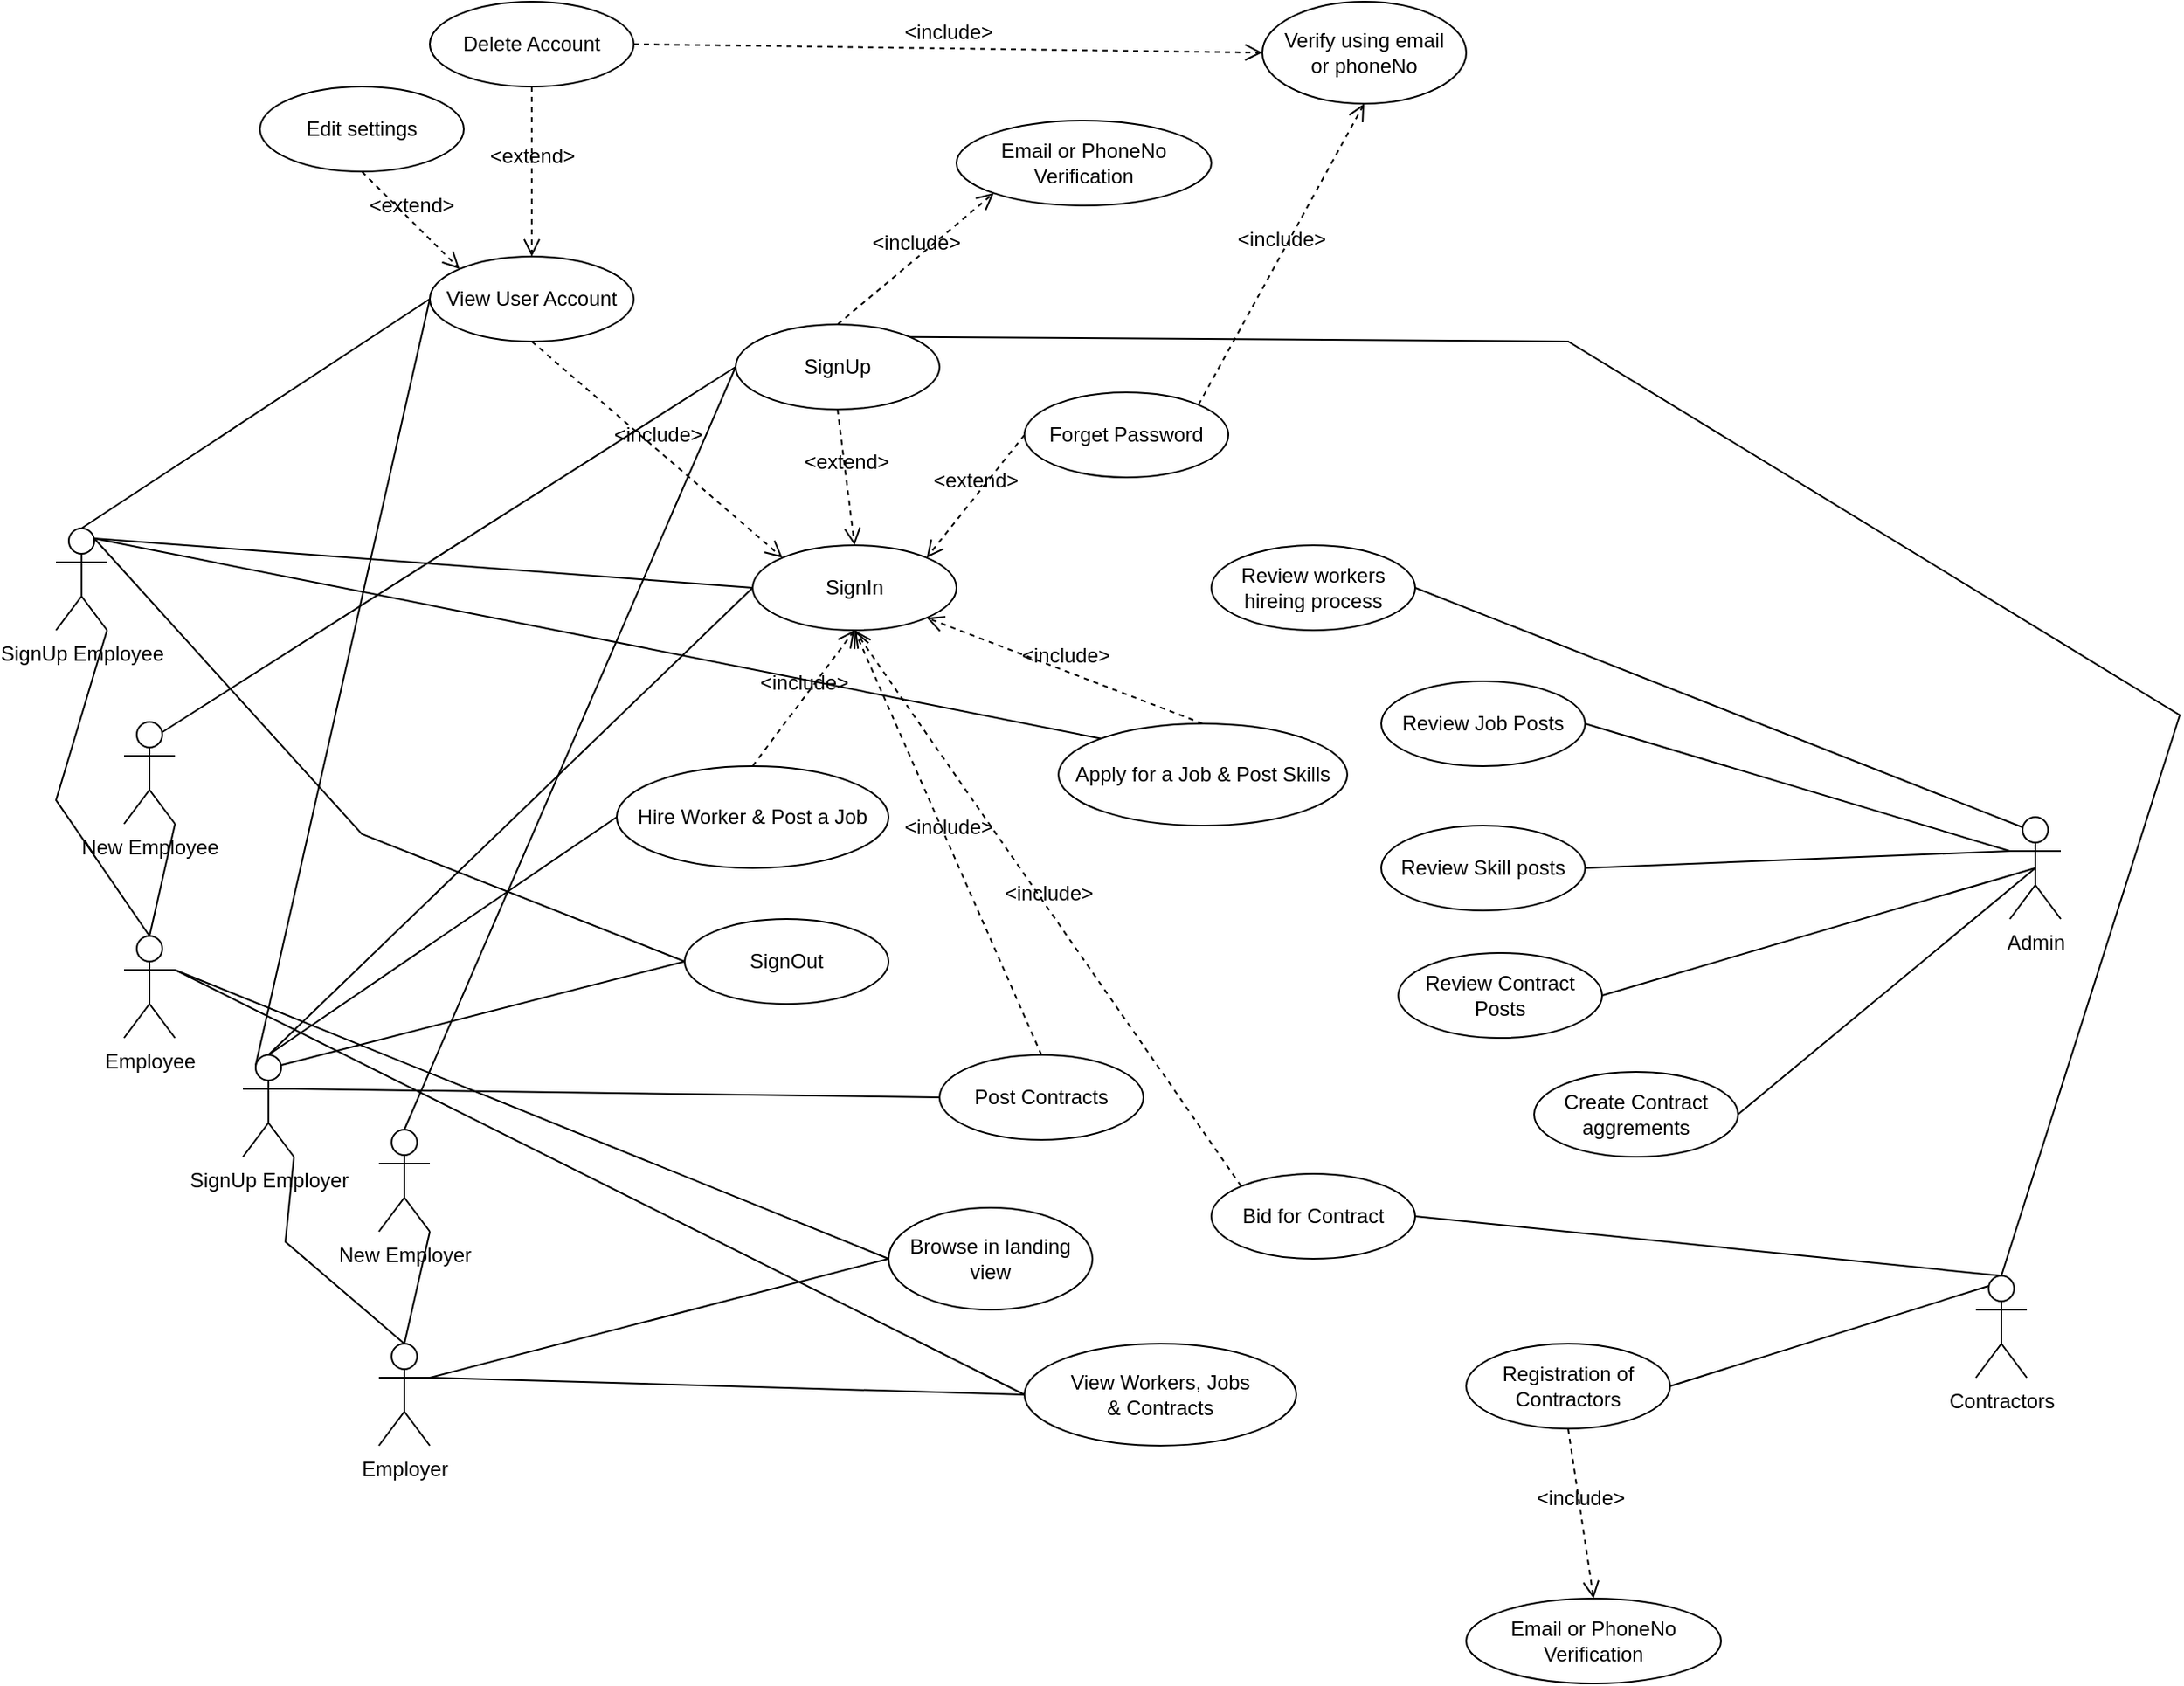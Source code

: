 <mxfile version="23.0.2" type="device">
  <diagram name="Page-1" id="lZiyIU9wpoT2Q6qtcVW_">
    <mxGraphModel dx="3218" dy="2090" grid="1" gridSize="10" guides="1" tooltips="1" connect="1" arrows="1" fold="1" page="1" pageScale="1" pageWidth="1169" pageHeight="827" math="0" shadow="0">
      <root>
        <mxCell id="0" />
        <mxCell id="1" parent="0" />
        <mxCell id="aiXeEyE47r00dbF35qJt-1" value="Employer" style="shape=umlActor;verticalLabelPosition=bottom;verticalAlign=top;html=1;outlineConnect=0;" vertex="1" parent="1">
          <mxGeometry x="80" y="480" width="30" height="60" as="geometry" />
        </mxCell>
        <mxCell id="aiXeEyE47r00dbF35qJt-2" value="SignUp Employer" style="shape=umlActor;verticalLabelPosition=bottom;verticalAlign=top;html=1;outlineConnect=0;" vertex="1" parent="1">
          <mxGeometry y="310" width="30" height="60" as="geometry" />
        </mxCell>
        <mxCell id="aiXeEyE47r00dbF35qJt-3" value="New Employer" style="shape=umlActor;verticalLabelPosition=bottom;verticalAlign=top;html=1;outlineConnect=0;" vertex="1" parent="1">
          <mxGeometry x="80" y="354" width="30" height="60" as="geometry" />
        </mxCell>
        <mxCell id="aiXeEyE47r00dbF35qJt-5" value="" style="endArrow=none;html=1;rounded=0;entryX=1;entryY=1;entryDx=0;entryDy=0;entryPerimeter=0;exitX=0.5;exitY=0;exitDx=0;exitDy=0;exitPerimeter=0;" edge="1" parent="1" source="aiXeEyE47r00dbF35qJt-1" target="aiXeEyE47r00dbF35qJt-3">
          <mxGeometry width="50" height="50" relative="1" as="geometry">
            <mxPoint x="550" y="440" as="sourcePoint" />
            <mxPoint x="600" y="390" as="targetPoint" />
          </mxGeometry>
        </mxCell>
        <mxCell id="aiXeEyE47r00dbF35qJt-6" value="" style="endArrow=none;html=1;rounded=0;entryX=1;entryY=1;entryDx=0;entryDy=0;entryPerimeter=0;exitX=0.5;exitY=0;exitDx=0;exitDy=0;exitPerimeter=0;" edge="1" parent="1" source="aiXeEyE47r00dbF35qJt-1" target="aiXeEyE47r00dbF35qJt-2">
          <mxGeometry width="50" height="50" relative="1" as="geometry">
            <mxPoint x="105" y="490" as="sourcePoint" />
            <mxPoint x="170" y="330" as="targetPoint" />
            <Array as="points">
              <mxPoint x="25" y="420" />
            </Array>
          </mxGeometry>
        </mxCell>
        <mxCell id="aiXeEyE47r00dbF35qJt-10" value="Browse in landing view" style="ellipse;whiteSpace=wrap;html=1;fillColor=none;" vertex="1" parent="1">
          <mxGeometry x="380" y="400" width="120" height="60" as="geometry" />
        </mxCell>
        <mxCell id="aiXeEyE47r00dbF35qJt-11" value="SignIn" style="ellipse;whiteSpace=wrap;html=1;fillColor=none;" vertex="1" parent="1">
          <mxGeometry x="300" y="10" width="120" height="50" as="geometry" />
        </mxCell>
        <mxCell id="aiXeEyE47r00dbF35qJt-12" value="SignUp" style="ellipse;whiteSpace=wrap;html=1;fillColor=none;" vertex="1" parent="1">
          <mxGeometry x="290" y="-120" width="120" height="50" as="geometry" />
        </mxCell>
        <mxCell id="aiXeEyE47r00dbF35qJt-16" value="View Workers, Jobs &lt;br&gt;&amp;amp; Contracts" style="ellipse;whiteSpace=wrap;html=1;fillColor=none;" vertex="1" parent="1">
          <mxGeometry x="460" y="480" width="160" height="60" as="geometry" />
        </mxCell>
        <mxCell id="aiXeEyE47r00dbF35qJt-17" value="Employee" style="shape=umlActor;verticalLabelPosition=bottom;verticalAlign=top;html=1;outlineConnect=0;" vertex="1" parent="1">
          <mxGeometry x="-70" y="240" width="30" height="60" as="geometry" />
        </mxCell>
        <mxCell id="aiXeEyE47r00dbF35qJt-18" value="SignUp Employee" style="shape=umlActor;verticalLabelPosition=bottom;verticalAlign=top;html=1;outlineConnect=0;" vertex="1" parent="1">
          <mxGeometry x="-110" width="30" height="60" as="geometry" />
        </mxCell>
        <mxCell id="aiXeEyE47r00dbF35qJt-19" value="New Employee" style="shape=umlActor;verticalLabelPosition=bottom;verticalAlign=top;html=1;outlineConnect=0;" vertex="1" parent="1">
          <mxGeometry x="-70" y="114" width="30" height="60" as="geometry" />
        </mxCell>
        <mxCell id="aiXeEyE47r00dbF35qJt-20" value="" style="endArrow=none;html=1;rounded=0;entryX=1;entryY=1;entryDx=0;entryDy=0;entryPerimeter=0;exitX=0.5;exitY=0;exitDx=0;exitDy=0;exitPerimeter=0;" edge="1" parent="1" source="aiXeEyE47r00dbF35qJt-17" target="aiXeEyE47r00dbF35qJt-19">
          <mxGeometry width="50" height="50" relative="1" as="geometry">
            <mxPoint x="400" y="200" as="sourcePoint" />
            <mxPoint x="450" y="150" as="targetPoint" />
          </mxGeometry>
        </mxCell>
        <mxCell id="aiXeEyE47r00dbF35qJt-21" value="" style="endArrow=none;html=1;rounded=0;entryX=1;entryY=1;entryDx=0;entryDy=0;entryPerimeter=0;exitX=0.5;exitY=0;exitDx=0;exitDy=0;exitPerimeter=0;" edge="1" parent="1" source="aiXeEyE47r00dbF35qJt-17" target="aiXeEyE47r00dbF35qJt-18">
          <mxGeometry width="50" height="50" relative="1" as="geometry">
            <mxPoint x="-45" y="250" as="sourcePoint" />
            <mxPoint x="20" y="90" as="targetPoint" />
            <Array as="points">
              <mxPoint x="-110" y="160" />
            </Array>
          </mxGeometry>
        </mxCell>
        <mxCell id="aiXeEyE47r00dbF35qJt-23" value="" style="endArrow=none;html=1;rounded=0;exitX=1;exitY=0.333;exitDx=0;exitDy=0;exitPerimeter=0;entryX=0;entryY=0.5;entryDx=0;entryDy=0;" edge="1" parent="1" source="aiXeEyE47r00dbF35qJt-17" target="aiXeEyE47r00dbF35qJt-10">
          <mxGeometry width="50" height="50" relative="1" as="geometry">
            <mxPoint x="-37" y="130" as="sourcePoint" />
            <mxPoint x="300" y="160" as="targetPoint" />
          </mxGeometry>
        </mxCell>
        <mxCell id="aiXeEyE47r00dbF35qJt-24" value="Email or PhoneNo Verification" style="ellipse;whiteSpace=wrap;html=1;fillColor=none;" vertex="1" parent="1">
          <mxGeometry x="420" y="-240" width="150" height="50" as="geometry" />
        </mxCell>
        <mxCell id="aiXeEyE47r00dbF35qJt-29" value="" style="endArrow=none;html=1;rounded=0;exitX=0.75;exitY=0.1;exitDx=0;exitDy=0;exitPerimeter=0;entryX=0;entryY=0.5;entryDx=0;entryDy=0;" edge="1" parent="1" source="aiXeEyE47r00dbF35qJt-19" target="aiXeEyE47r00dbF35qJt-12">
          <mxGeometry width="50" height="50" relative="1" as="geometry">
            <mxPoint x="-77" y="16" as="sourcePoint" />
            <mxPoint x="300" y="160" as="targetPoint" />
          </mxGeometry>
        </mxCell>
        <mxCell id="aiXeEyE47r00dbF35qJt-30" value="" style="endArrow=none;html=1;rounded=0;exitX=0.5;exitY=0;exitDx=0;exitDy=0;exitPerimeter=0;entryX=0;entryY=0.5;entryDx=0;entryDy=0;" edge="1" parent="1" source="aiXeEyE47r00dbF35qJt-3" target="aiXeEyE47r00dbF35qJt-12">
          <mxGeometry width="50" height="50" relative="1" as="geometry">
            <mxPoint x="73" y="256" as="sourcePoint" />
            <mxPoint x="300" y="160" as="targetPoint" />
          </mxGeometry>
        </mxCell>
        <mxCell id="aiXeEyE47r00dbF35qJt-31" value="Hire Worker &amp;amp; Post a Job" style="ellipse;whiteSpace=wrap;html=1;fillColor=none;" vertex="1" parent="1">
          <mxGeometry x="220" y="140" width="160" height="60" as="geometry" />
        </mxCell>
        <mxCell id="aiXeEyE47r00dbF35qJt-33" value="" style="endArrow=none;html=1;rounded=0;exitX=1;exitY=0.333;exitDx=0;exitDy=0;exitPerimeter=0;entryX=0;entryY=0.5;entryDx=0;entryDy=0;" edge="1" parent="1" source="aiXeEyE47r00dbF35qJt-1" target="aiXeEyE47r00dbF35qJt-10">
          <mxGeometry width="50" height="50" relative="1" as="geometry">
            <mxPoint x="-30" y="270" as="sourcePoint" />
            <mxPoint x="300" y="160" as="targetPoint" />
          </mxGeometry>
        </mxCell>
        <mxCell id="aiXeEyE47r00dbF35qJt-34" value="" style="endArrow=none;html=1;rounded=0;entryX=0;entryY=0.5;entryDx=0;entryDy=0;" edge="1" parent="1" target="aiXeEyE47r00dbF35qJt-16">
          <mxGeometry width="50" height="50" relative="1" as="geometry">
            <mxPoint x="110" y="500" as="sourcePoint" />
            <mxPoint x="300" y="160" as="targetPoint" />
          </mxGeometry>
        </mxCell>
        <mxCell id="aiXeEyE47r00dbF35qJt-35" value="" style="endArrow=none;html=1;rounded=0;entryX=0;entryY=0.5;entryDx=0;entryDy=0;exitX=1;exitY=0.333;exitDx=0;exitDy=0;exitPerimeter=0;" edge="1" parent="1" source="aiXeEyE47r00dbF35qJt-17" target="aiXeEyE47r00dbF35qJt-16">
          <mxGeometry width="50" height="50" relative="1" as="geometry">
            <mxPoint x="120" y="510" as="sourcePoint" />
            <mxPoint x="280" y="260" as="targetPoint" />
          </mxGeometry>
        </mxCell>
        <mxCell id="aiXeEyE47r00dbF35qJt-36" value="" style="endArrow=none;html=1;rounded=0;exitX=0.5;exitY=0;exitDx=0;exitDy=0;exitPerimeter=0;entryX=0;entryY=0.5;entryDx=0;entryDy=0;" edge="1" parent="1" source="aiXeEyE47r00dbF35qJt-2" target="aiXeEyE47r00dbF35qJt-31">
          <mxGeometry width="50" height="50" relative="1" as="geometry">
            <mxPoint x="105" y="364" as="sourcePoint" />
            <mxPoint x="300" y="-85" as="targetPoint" />
          </mxGeometry>
        </mxCell>
        <mxCell id="aiXeEyE47r00dbF35qJt-37" value="&lt;font style=&quot;font-size: 12px;&quot;&gt;&amp;lt;include&amp;gt;&lt;/font&gt;" style="endArrow=open;startArrow=none;endFill=0;startFill=0;endSize=8;html=1;verticalAlign=bottom;dashed=1;labelBackgroundColor=none;rounded=0;entryX=0.5;entryY=1;entryDx=0;entryDy=0;exitX=0.5;exitY=0;exitDx=0;exitDy=0;" edge="1" parent="1" source="aiXeEyE47r00dbF35qJt-31" target="aiXeEyE47r00dbF35qJt-11">
          <mxGeometry width="160" relative="1" as="geometry">
            <mxPoint x="340" y="210" as="sourcePoint" />
            <mxPoint x="500" y="210" as="targetPoint" />
          </mxGeometry>
        </mxCell>
        <mxCell id="aiXeEyE47r00dbF35qJt-39" value="&lt;font style=&quot;font-size: 12px;&quot;&gt;&amp;lt;extend&amp;gt;&lt;/font&gt;" style="endArrow=open;startArrow=none;endFill=0;startFill=0;endSize=8;html=1;verticalAlign=bottom;dashed=1;labelBackgroundColor=none;rounded=0;entryX=0.5;entryY=0;entryDx=0;entryDy=0;exitX=0.5;exitY=1;exitDx=0;exitDy=0;" edge="1" parent="1" source="aiXeEyE47r00dbF35qJt-12" target="aiXeEyE47r00dbF35qJt-11">
          <mxGeometry width="160" relative="1" as="geometry">
            <mxPoint x="432" y="-113" as="sourcePoint" />
            <mxPoint x="525" y="-170" as="targetPoint" />
          </mxGeometry>
        </mxCell>
        <mxCell id="aiXeEyE47r00dbF35qJt-40" value="" style="endArrow=none;html=1;rounded=0;exitX=0.5;exitY=0;exitDx=0;exitDy=0;exitPerimeter=0;entryX=0;entryY=0.5;entryDx=0;entryDy=0;" edge="1" parent="1" source="aiXeEyE47r00dbF35qJt-2" target="aiXeEyE47r00dbF35qJt-11">
          <mxGeometry width="50" height="50" relative="1" as="geometry">
            <mxPoint x="35" y="300" as="sourcePoint" />
            <mxPoint x="310" y="180" as="targetPoint" />
          </mxGeometry>
        </mxCell>
        <mxCell id="aiXeEyE47r00dbF35qJt-41" value="" style="endArrow=none;html=1;rounded=0;exitX=0.75;exitY=0.1;exitDx=0;exitDy=0;exitPerimeter=0;entryX=0;entryY=0.5;entryDx=0;entryDy=0;" edge="1" parent="1" source="aiXeEyE47r00dbF35qJt-18" target="aiXeEyE47r00dbF35qJt-11">
          <mxGeometry width="50" height="50" relative="1" as="geometry">
            <mxPoint x="35" y="300" as="sourcePoint" />
            <mxPoint x="310" y="45" as="targetPoint" />
          </mxGeometry>
        </mxCell>
        <mxCell id="aiXeEyE47r00dbF35qJt-43" value="&lt;font style=&quot;font-size: 12px;&quot;&gt;&amp;lt;include&amp;gt;&lt;/font&gt;" style="endArrow=open;startArrow=none;endFill=0;startFill=0;endSize=8;html=1;verticalAlign=bottom;dashed=1;labelBackgroundColor=none;rounded=0;entryX=0;entryY=1;entryDx=0;entryDy=0;exitX=0.5;exitY=0;exitDx=0;exitDy=0;" edge="1" parent="1" source="aiXeEyE47r00dbF35qJt-12" target="aiXeEyE47r00dbF35qJt-24">
          <mxGeometry width="160" relative="1" as="geometry">
            <mxPoint x="390" y="150" as="sourcePoint" />
            <mxPoint x="370" y="70" as="targetPoint" />
          </mxGeometry>
        </mxCell>
        <mxCell id="aiXeEyE47r00dbF35qJt-44" value="Forget Password" style="ellipse;whiteSpace=wrap;html=1;fillColor=none;" vertex="1" parent="1">
          <mxGeometry x="460" y="-80" width="120" height="50" as="geometry" />
        </mxCell>
        <mxCell id="aiXeEyE47r00dbF35qJt-45" value="&lt;font style=&quot;font-size: 12px;&quot;&gt;&amp;lt;extend&amp;gt;&lt;/font&gt;" style="endArrow=open;startArrow=none;endFill=0;startFill=0;endSize=8;html=1;verticalAlign=bottom;dashed=1;labelBackgroundColor=none;rounded=0;entryX=1;entryY=0;entryDx=0;entryDy=0;exitX=0;exitY=0.5;exitDx=0;exitDy=0;" edge="1" parent="1" source="aiXeEyE47r00dbF35qJt-44" target="aiXeEyE47r00dbF35qJt-11">
          <mxGeometry width="160" relative="1" as="geometry">
            <mxPoint x="360" y="-60" as="sourcePoint" />
            <mxPoint x="370" y="20" as="targetPoint" />
          </mxGeometry>
        </mxCell>
        <mxCell id="aiXeEyE47r00dbF35qJt-46" value="Verify using email&lt;br&gt;or phoneNo" style="ellipse;whiteSpace=wrap;html=1;fillColor=none;" vertex="1" parent="1">
          <mxGeometry x="600" y="-310" width="120" height="60" as="geometry" />
        </mxCell>
        <mxCell id="aiXeEyE47r00dbF35qJt-47" value="&lt;font style=&quot;font-size: 12px;&quot;&gt;&amp;lt;include&amp;gt;&lt;/font&gt;" style="endArrow=open;startArrow=none;endFill=0;startFill=0;endSize=8;html=1;verticalAlign=bottom;dashed=1;labelBackgroundColor=none;rounded=0;entryX=0.5;entryY=1;entryDx=0;entryDy=0;exitX=1;exitY=0;exitDx=0;exitDy=0;" edge="1" parent="1" source="aiXeEyE47r00dbF35qJt-44" target="aiXeEyE47r00dbF35qJt-46">
          <mxGeometry width="160" relative="1" as="geometry">
            <mxPoint x="360" y="-110" as="sourcePoint" />
            <mxPoint x="452" y="-187" as="targetPoint" />
          </mxGeometry>
        </mxCell>
        <mxCell id="aiXeEyE47r00dbF35qJt-48" value="Apply for a Job &amp;amp; Post Skills" style="ellipse;whiteSpace=wrap;html=1;fillColor=none;" vertex="1" parent="1">
          <mxGeometry x="480" y="115" width="170" height="60" as="geometry" />
        </mxCell>
        <mxCell id="aiXeEyE47r00dbF35qJt-49" value="" style="endArrow=none;html=1;rounded=0;exitX=0.75;exitY=0.1;exitDx=0;exitDy=0;exitPerimeter=0;entryX=0;entryY=0;entryDx=0;entryDy=0;" edge="1" parent="1" source="aiXeEyE47r00dbF35qJt-18" target="aiXeEyE47r00dbF35qJt-48">
          <mxGeometry width="50" height="50" relative="1" as="geometry">
            <mxPoint x="-27" y="225" as="sourcePoint" />
            <mxPoint x="310" y="10" as="targetPoint" />
          </mxGeometry>
        </mxCell>
        <mxCell id="aiXeEyE47r00dbF35qJt-50" value="&lt;font style=&quot;font-size: 12px;&quot;&gt;&amp;lt;include&amp;gt;&lt;/font&gt;" style="endArrow=open;startArrow=none;endFill=0;startFill=0;endSize=8;html=1;verticalAlign=bottom;dashed=1;labelBackgroundColor=none;rounded=0;entryX=1;entryY=1;entryDx=0;entryDy=0;exitX=0.5;exitY=0;exitDx=0;exitDy=0;" edge="1" parent="1" source="aiXeEyE47r00dbF35qJt-48" target="aiXeEyE47r00dbF35qJt-11">
          <mxGeometry width="160" relative="1" as="geometry">
            <mxPoint x="360" y="140" as="sourcePoint" />
            <mxPoint x="370" y="70" as="targetPoint" />
          </mxGeometry>
        </mxCell>
        <mxCell id="aiXeEyE47r00dbF35qJt-51" value="View User Account" style="ellipse;whiteSpace=wrap;html=1;fillColor=none;" vertex="1" parent="1">
          <mxGeometry x="110" y="-160" width="120" height="50" as="geometry" />
        </mxCell>
        <mxCell id="aiXeEyE47r00dbF35qJt-52" value="" style="endArrow=none;html=1;rounded=0;exitX=0.5;exitY=0;exitDx=0;exitDy=0;exitPerimeter=0;entryX=0;entryY=0.5;entryDx=0;entryDy=0;" edge="1" parent="1" source="aiXeEyE47r00dbF35qJt-18" target="aiXeEyE47r00dbF35qJt-51">
          <mxGeometry width="50" height="50" relative="1" as="geometry">
            <mxPoint x="-77" y="16" as="sourcePoint" />
            <mxPoint x="495" y="149" as="targetPoint" />
          </mxGeometry>
        </mxCell>
        <mxCell id="aiXeEyE47r00dbF35qJt-53" value="" style="endArrow=none;html=1;rounded=0;exitX=0.25;exitY=0.1;exitDx=0;exitDy=0;exitPerimeter=0;entryX=0;entryY=0.5;entryDx=0;entryDy=0;" edge="1" parent="1" source="aiXeEyE47r00dbF35qJt-2" target="aiXeEyE47r00dbF35qJt-51">
          <mxGeometry width="50" height="50" relative="1" as="geometry">
            <mxPoint x="-85" y="10" as="sourcePoint" />
            <mxPoint x="120" y="-125" as="targetPoint" />
          </mxGeometry>
        </mxCell>
        <mxCell id="aiXeEyE47r00dbF35qJt-54" value="&lt;font style=&quot;font-size: 12px;&quot;&gt;&amp;lt;include&amp;gt;&lt;/font&gt;" style="endArrow=open;startArrow=none;endFill=0;startFill=0;endSize=8;html=1;verticalAlign=bottom;dashed=1;labelBackgroundColor=none;rounded=0;entryX=0;entryY=0;entryDx=0;entryDy=0;exitX=0.5;exitY=1;exitDx=0;exitDy=0;" edge="1" parent="1" source="aiXeEyE47r00dbF35qJt-51" target="aiXeEyE47r00dbF35qJt-11">
          <mxGeometry width="160" relative="1" as="geometry">
            <mxPoint x="360" y="140" as="sourcePoint" />
            <mxPoint x="370" y="70" as="targetPoint" />
          </mxGeometry>
        </mxCell>
        <mxCell id="aiXeEyE47r00dbF35qJt-55" value="Edit settings" style="ellipse;whiteSpace=wrap;html=1;fillColor=none;" vertex="1" parent="1">
          <mxGeometry x="10" y="-260" width="120" height="50" as="geometry" />
        </mxCell>
        <mxCell id="aiXeEyE47r00dbF35qJt-56" value="&lt;font style=&quot;font-size: 12px;&quot;&gt;&amp;lt;extend&amp;gt;&lt;/font&gt;" style="endArrow=open;startArrow=none;endFill=0;startFill=0;endSize=8;html=1;verticalAlign=bottom;dashed=1;labelBackgroundColor=none;rounded=0;entryX=0;entryY=0;entryDx=0;entryDy=0;exitX=0.5;exitY=1;exitDx=0;exitDy=0;" edge="1" parent="1" source="aiXeEyE47r00dbF35qJt-55" target="aiXeEyE47r00dbF35qJt-51">
          <mxGeometry width="160" relative="1" as="geometry">
            <mxPoint x="470" y="-45" as="sourcePoint" />
            <mxPoint x="412" y="27" as="targetPoint" />
          </mxGeometry>
        </mxCell>
        <mxCell id="aiXeEyE47r00dbF35qJt-57" value="Delete Account" style="ellipse;whiteSpace=wrap;html=1;fillColor=none;" vertex="1" parent="1">
          <mxGeometry x="110" y="-310" width="120" height="50" as="geometry" />
        </mxCell>
        <mxCell id="aiXeEyE47r00dbF35qJt-58" value="&lt;font style=&quot;font-size: 12px;&quot;&gt;&amp;lt;extend&amp;gt;&lt;/font&gt;" style="endArrow=open;startArrow=none;endFill=0;startFill=0;endSize=8;html=1;verticalAlign=bottom;dashed=1;labelBackgroundColor=none;rounded=0;entryX=0.5;entryY=0;entryDx=0;entryDy=0;exitX=0.5;exitY=1;exitDx=0;exitDy=0;" edge="1" parent="1" source="aiXeEyE47r00dbF35qJt-57" target="aiXeEyE47r00dbF35qJt-51">
          <mxGeometry width="160" relative="1" as="geometry">
            <mxPoint x="80" y="-200" as="sourcePoint" />
            <mxPoint x="138" y="-143" as="targetPoint" />
          </mxGeometry>
        </mxCell>
        <mxCell id="aiXeEyE47r00dbF35qJt-61" value="&lt;font style=&quot;font-size: 12px;&quot;&gt;&amp;lt;include&amp;gt;&lt;/font&gt;" style="endArrow=open;startArrow=none;endFill=0;startFill=0;endSize=8;html=1;verticalAlign=bottom;dashed=1;labelBackgroundColor=none;rounded=0;entryX=0;entryY=0.5;entryDx=0;entryDy=0;exitX=1;exitY=0.5;exitDx=0;exitDy=0;" edge="1" parent="1" source="aiXeEyE47r00dbF35qJt-57" target="aiXeEyE47r00dbF35qJt-46">
          <mxGeometry width="160" relative="1" as="geometry">
            <mxPoint x="572" y="-63" as="sourcePoint" />
            <mxPoint x="670" y="-240" as="targetPoint" />
          </mxGeometry>
        </mxCell>
        <mxCell id="aiXeEyE47r00dbF35qJt-62" value="SignOut" style="ellipse;whiteSpace=wrap;html=1;fillColor=none;" vertex="1" parent="1">
          <mxGeometry x="260" y="230" width="120" height="50" as="geometry" />
        </mxCell>
        <mxCell id="aiXeEyE47r00dbF35qJt-63" value="" style="endArrow=none;html=1;rounded=0;exitX=0.75;exitY=0.1;exitDx=0;exitDy=0;exitPerimeter=0;entryX=0;entryY=0.5;entryDx=0;entryDy=0;" edge="1" parent="1" source="aiXeEyE47r00dbF35qJt-2" target="aiXeEyE47r00dbF35qJt-62">
          <mxGeometry width="50" height="50" relative="1" as="geometry">
            <mxPoint x="35" y="300" as="sourcePoint" />
            <mxPoint x="280" y="170" as="targetPoint" />
          </mxGeometry>
        </mxCell>
        <mxCell id="aiXeEyE47r00dbF35qJt-64" value="" style="endArrow=none;html=1;rounded=0;exitX=0.75;exitY=0.1;exitDx=0;exitDy=0;exitPerimeter=0;entryX=0;entryY=0.5;entryDx=0;entryDy=0;" edge="1" parent="1" source="aiXeEyE47r00dbF35qJt-18" target="aiXeEyE47r00dbF35qJt-62">
          <mxGeometry width="50" height="50" relative="1" as="geometry">
            <mxPoint x="43" y="306" as="sourcePoint" />
            <mxPoint x="475" y="245" as="targetPoint" />
            <Array as="points">
              <mxPoint x="70" y="180" />
            </Array>
          </mxGeometry>
        </mxCell>
        <mxCell id="aiXeEyE47r00dbF35qJt-65" value="Admin" style="shape=umlActor;verticalLabelPosition=bottom;verticalAlign=top;html=1;outlineConnect=0;" vertex="1" parent="1">
          <mxGeometry x="1040" y="170" width="30" height="60" as="geometry" />
        </mxCell>
        <mxCell id="aiXeEyE47r00dbF35qJt-66" value="Review Skill posts" style="ellipse;whiteSpace=wrap;html=1;fillColor=none;" vertex="1" parent="1">
          <mxGeometry x="670" y="175" width="120" height="50" as="geometry" />
        </mxCell>
        <mxCell id="aiXeEyE47r00dbF35qJt-67" value="" style="endArrow=none;html=1;rounded=0;entryX=1;entryY=0.5;entryDx=0;entryDy=0;exitX=0;exitY=0.333;exitDx=0;exitDy=0;exitPerimeter=0;" edge="1" parent="1" source="aiXeEyE47r00dbF35qJt-65" target="aiXeEyE47r00dbF35qJt-66">
          <mxGeometry width="50" height="50" relative="1" as="geometry">
            <mxPoint x="-50" y="520" as="sourcePoint" />
            <mxPoint x="150" y="409" as="targetPoint" />
          </mxGeometry>
        </mxCell>
        <mxCell id="aiXeEyE47r00dbF35qJt-68" value="Review Job Posts" style="ellipse;whiteSpace=wrap;html=1;fillColor=none;" vertex="1" parent="1">
          <mxGeometry x="670" y="90" width="120" height="50" as="geometry" />
        </mxCell>
        <mxCell id="aiXeEyE47r00dbF35qJt-69" value="" style="endArrow=none;html=1;rounded=0;entryX=1;entryY=0.5;entryDx=0;entryDy=0;exitX=0;exitY=0.333;exitDx=0;exitDy=0;exitPerimeter=0;" edge="1" parent="1" source="aiXeEyE47r00dbF35qJt-65" target="aiXeEyE47r00dbF35qJt-68">
          <mxGeometry width="50" height="50" relative="1" as="geometry">
            <mxPoint x="1040" y="190" as="sourcePoint" />
            <mxPoint x="800" y="210" as="targetPoint" />
          </mxGeometry>
        </mxCell>
        <mxCell id="aiXeEyE47r00dbF35qJt-70" value="Review workers hireing process" style="ellipse;whiteSpace=wrap;html=1;fillColor=none;" vertex="1" parent="1">
          <mxGeometry x="570" y="10" width="120" height="50" as="geometry" />
        </mxCell>
        <mxCell id="aiXeEyE47r00dbF35qJt-71" value="" style="endArrow=none;html=1;rounded=0;entryX=1;entryY=0.5;entryDx=0;entryDy=0;exitX=0.25;exitY=0.1;exitDx=0;exitDy=0;exitPerimeter=0;" edge="1" parent="1" source="aiXeEyE47r00dbF35qJt-65" target="aiXeEyE47r00dbF35qJt-70">
          <mxGeometry width="50" height="50" relative="1" as="geometry">
            <mxPoint x="1050" y="200" as="sourcePoint" />
            <mxPoint x="800" y="125" as="targetPoint" />
          </mxGeometry>
        </mxCell>
        <mxCell id="aiXeEyE47r00dbF35qJt-73" value="Post Contracts" style="ellipse;whiteSpace=wrap;html=1;fillColor=none;" vertex="1" parent="1">
          <mxGeometry x="410" y="310" width="120" height="50" as="geometry" />
        </mxCell>
        <mxCell id="aiXeEyE47r00dbF35qJt-74" value="" style="endArrow=none;html=1;rounded=0;exitX=1;exitY=0.333;exitDx=0;exitDy=0;exitPerimeter=0;entryX=0;entryY=0.5;entryDx=0;entryDy=0;" edge="1" parent="1" source="aiXeEyE47r00dbF35qJt-2" target="aiXeEyE47r00dbF35qJt-73">
          <mxGeometry width="50" height="50" relative="1" as="geometry">
            <mxPoint x="120" y="510" as="sourcePoint" />
            <mxPoint x="390" y="440" as="targetPoint" />
          </mxGeometry>
        </mxCell>
        <mxCell id="aiXeEyE47r00dbF35qJt-75" value="&lt;font style=&quot;font-size: 12px;&quot;&gt;&amp;lt;include&amp;gt;&lt;/font&gt;" style="endArrow=open;startArrow=none;endFill=0;startFill=0;endSize=8;html=1;verticalAlign=bottom;dashed=1;labelBackgroundColor=none;rounded=0;entryX=0.5;entryY=1;entryDx=0;entryDy=0;exitX=0.5;exitY=0;exitDx=0;exitDy=0;" edge="1" parent="1" source="aiXeEyE47r00dbF35qJt-73" target="aiXeEyE47r00dbF35qJt-11">
          <mxGeometry width="160" relative="1" as="geometry">
            <mxPoint x="310" y="150" as="sourcePoint" />
            <mxPoint x="370" y="70" as="targetPoint" />
          </mxGeometry>
        </mxCell>
        <mxCell id="aiXeEyE47r00dbF35qJt-76" value="Contractors" style="shape=umlActor;verticalLabelPosition=bottom;verticalAlign=top;html=1;outlineConnect=0;" vertex="1" parent="1">
          <mxGeometry x="1020" y="440" width="30" height="60" as="geometry" />
        </mxCell>
        <mxCell id="aiXeEyE47r00dbF35qJt-77" value="" style="endArrow=none;html=1;rounded=0;entryX=1;entryY=0;entryDx=0;entryDy=0;exitX=0.5;exitY=0;exitDx=0;exitDy=0;exitPerimeter=0;" edge="1" parent="1" source="aiXeEyE47r00dbF35qJt-76" target="aiXeEyE47r00dbF35qJt-12">
          <mxGeometry width="50" height="50" relative="1" as="geometry">
            <mxPoint x="1050" y="200" as="sourcePoint" />
            <mxPoint x="800" y="210" as="targetPoint" />
            <Array as="points">
              <mxPoint x="1140" y="110" />
              <mxPoint x="780" y="-110" />
            </Array>
          </mxGeometry>
        </mxCell>
        <mxCell id="aiXeEyE47r00dbF35qJt-78" value="Registration of Contractors" style="ellipse;whiteSpace=wrap;html=1;fillColor=none;" vertex="1" parent="1">
          <mxGeometry x="720" y="480" width="120" height="50" as="geometry" />
        </mxCell>
        <mxCell id="aiXeEyE47r00dbF35qJt-79" value="" style="endArrow=none;html=1;rounded=0;entryX=1;entryY=0.5;entryDx=0;entryDy=0;exitX=0.25;exitY=0.1;exitDx=0;exitDy=0;exitPerimeter=0;" edge="1" parent="1" source="aiXeEyE47r00dbF35qJt-76" target="aiXeEyE47r00dbF35qJt-78">
          <mxGeometry width="50" height="50" relative="1" as="geometry">
            <mxPoint x="1050" y="200" as="sourcePoint" />
            <mxPoint x="800" y="210" as="targetPoint" />
          </mxGeometry>
        </mxCell>
        <mxCell id="aiXeEyE47r00dbF35qJt-80" value="Email or PhoneNo Verification" style="ellipse;whiteSpace=wrap;html=1;fillColor=none;" vertex="1" parent="1">
          <mxGeometry x="720" y="630" width="150" height="50" as="geometry" />
        </mxCell>
        <mxCell id="aiXeEyE47r00dbF35qJt-81" value="&lt;font style=&quot;font-size: 12px;&quot;&gt;&amp;lt;include&amp;gt;&lt;/font&gt;" style="endArrow=open;startArrow=none;endFill=0;startFill=0;endSize=8;html=1;verticalAlign=bottom;dashed=1;labelBackgroundColor=none;rounded=0;entryX=0.5;entryY=0;entryDx=0;entryDy=0;exitX=0.5;exitY=1;exitDx=0;exitDy=0;" edge="1" parent="1" source="aiXeEyE47r00dbF35qJt-78" target="aiXeEyE47r00dbF35qJt-80">
          <mxGeometry width="160" relative="1" as="geometry">
            <mxPoint x="700" y="630" as="sourcePoint" />
            <mxPoint x="792" y="553" as="targetPoint" />
          </mxGeometry>
        </mxCell>
        <mxCell id="aiXeEyE47r00dbF35qJt-83" value="Bid for Contract" style="ellipse;whiteSpace=wrap;html=1;fillColor=none;" vertex="1" parent="1">
          <mxGeometry x="570" y="380" width="120" height="50" as="geometry" />
        </mxCell>
        <mxCell id="aiXeEyE47r00dbF35qJt-84" value="" style="endArrow=none;html=1;rounded=0;entryX=1;entryY=0.5;entryDx=0;entryDy=0;exitX=0.5;exitY=0;exitDx=0;exitDy=0;exitPerimeter=0;" edge="1" parent="1" source="aiXeEyE47r00dbF35qJt-76" target="aiXeEyE47r00dbF35qJt-83">
          <mxGeometry width="50" height="50" relative="1" as="geometry">
            <mxPoint x="1050" y="200" as="sourcePoint" />
            <mxPoint x="800" y="210" as="targetPoint" />
          </mxGeometry>
        </mxCell>
        <mxCell id="aiXeEyE47r00dbF35qJt-86" value="&lt;font style=&quot;font-size: 12px;&quot;&gt;&amp;lt;include&amp;gt;&lt;/font&gt;" style="endArrow=open;startArrow=none;endFill=0;startFill=0;endSize=8;html=1;verticalAlign=bottom;dashed=1;labelBackgroundColor=none;rounded=0;entryX=0.5;entryY=1;entryDx=0;entryDy=0;exitX=0;exitY=0;exitDx=0;exitDy=0;" edge="1" parent="1" source="aiXeEyE47r00dbF35qJt-83" target="aiXeEyE47r00dbF35qJt-11">
          <mxGeometry width="160" relative="1" as="geometry">
            <mxPoint x="480" y="320" as="sourcePoint" />
            <mxPoint x="370" y="70" as="targetPoint" />
          </mxGeometry>
        </mxCell>
        <mxCell id="aiXeEyE47r00dbF35qJt-87" value="Review Contract Posts" style="ellipse;whiteSpace=wrap;html=1;fillColor=none;" vertex="1" parent="1">
          <mxGeometry x="680" y="250" width="120" height="50" as="geometry" />
        </mxCell>
        <mxCell id="aiXeEyE47r00dbF35qJt-88" value="" style="endArrow=none;html=1;rounded=0;entryX=1;entryY=0.5;entryDx=0;entryDy=0;exitX=0.5;exitY=0.5;exitDx=0;exitDy=0;exitPerimeter=0;" edge="1" parent="1" source="aiXeEyE47r00dbF35qJt-65" target="aiXeEyE47r00dbF35qJt-87">
          <mxGeometry width="50" height="50" relative="1" as="geometry">
            <mxPoint x="1050" y="200" as="sourcePoint" />
            <mxPoint x="800" y="210" as="targetPoint" />
          </mxGeometry>
        </mxCell>
        <mxCell id="aiXeEyE47r00dbF35qJt-89" value="Create Contract aggrements" style="ellipse;whiteSpace=wrap;html=1;fillColor=none;" vertex="1" parent="1">
          <mxGeometry x="760" y="320" width="120" height="50" as="geometry" />
        </mxCell>
        <mxCell id="aiXeEyE47r00dbF35qJt-90" value="" style="endArrow=none;html=1;rounded=0;entryX=1;entryY=0.5;entryDx=0;entryDy=0;exitX=0.5;exitY=0.5;exitDx=0;exitDy=0;exitPerimeter=0;" edge="1" parent="1" source="aiXeEyE47r00dbF35qJt-65" target="aiXeEyE47r00dbF35qJt-89">
          <mxGeometry width="50" height="50" relative="1" as="geometry">
            <mxPoint x="1065" y="210" as="sourcePoint" />
            <mxPoint x="810" y="285" as="targetPoint" />
          </mxGeometry>
        </mxCell>
      </root>
    </mxGraphModel>
  </diagram>
</mxfile>
